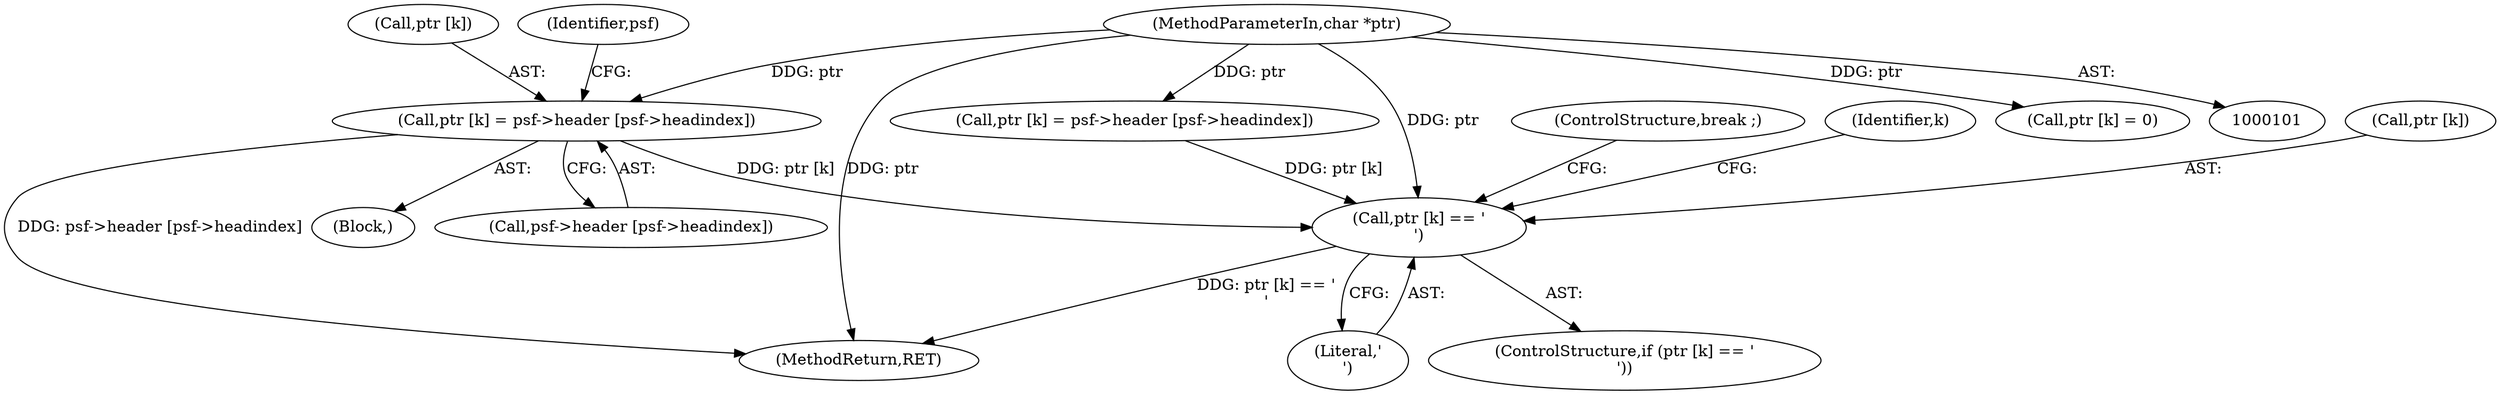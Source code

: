 digraph "1_libsndfile_708e996c87c5fae77b104ccfeb8f6db784c32074@array" {
"1000128" [label="(Call,ptr [k] = psf->header [psf->headindex])"];
"1000103" [label="(MethodParameterIn,char *ptr)"];
"1000179" [label="(Call,ptr [k] == '\n')"];
"1000185" [label="(Call,ptr [k] = 0)"];
"1000180" [label="(Call,ptr [k])"];
"1000184" [label="(ControlStructure,break ;)"];
"1000127" [label="(Block,)"];
"1000128" [label="(Call,ptr [k] = psf->header [psf->headindex])"];
"1000192" [label="(MethodReturn,RET)"];
"1000103" [label="(MethodParameterIn,char *ptr)"];
"1000160" [label="(Call,ptr [k] = psf->header [psf->headindex])"];
"1000117" [label="(Identifier,k)"];
"1000183" [label="(Literal,'\n')"];
"1000178" [label="(ControlStructure,if (ptr [k] == '\n'))"];
"1000141" [label="(Identifier,psf)"];
"1000132" [label="(Call,psf->header [psf->headindex])"];
"1000179" [label="(Call,ptr [k] == '\n')"];
"1000129" [label="(Call,ptr [k])"];
"1000128" -> "1000127"  [label="AST: "];
"1000128" -> "1000132"  [label="CFG: "];
"1000129" -> "1000128"  [label="AST: "];
"1000132" -> "1000128"  [label="AST: "];
"1000141" -> "1000128"  [label="CFG: "];
"1000128" -> "1000192"  [label="DDG: psf->header [psf->headindex]"];
"1000103" -> "1000128"  [label="DDG: ptr"];
"1000128" -> "1000179"  [label="DDG: ptr [k]"];
"1000103" -> "1000101"  [label="AST: "];
"1000103" -> "1000192"  [label="DDG: ptr"];
"1000103" -> "1000160"  [label="DDG: ptr"];
"1000103" -> "1000179"  [label="DDG: ptr"];
"1000103" -> "1000185"  [label="DDG: ptr"];
"1000179" -> "1000178"  [label="AST: "];
"1000179" -> "1000183"  [label="CFG: "];
"1000180" -> "1000179"  [label="AST: "];
"1000183" -> "1000179"  [label="AST: "];
"1000184" -> "1000179"  [label="CFG: "];
"1000117" -> "1000179"  [label="CFG: "];
"1000179" -> "1000192"  [label="DDG: ptr [k] == '\n'"];
"1000160" -> "1000179"  [label="DDG: ptr [k]"];
}
